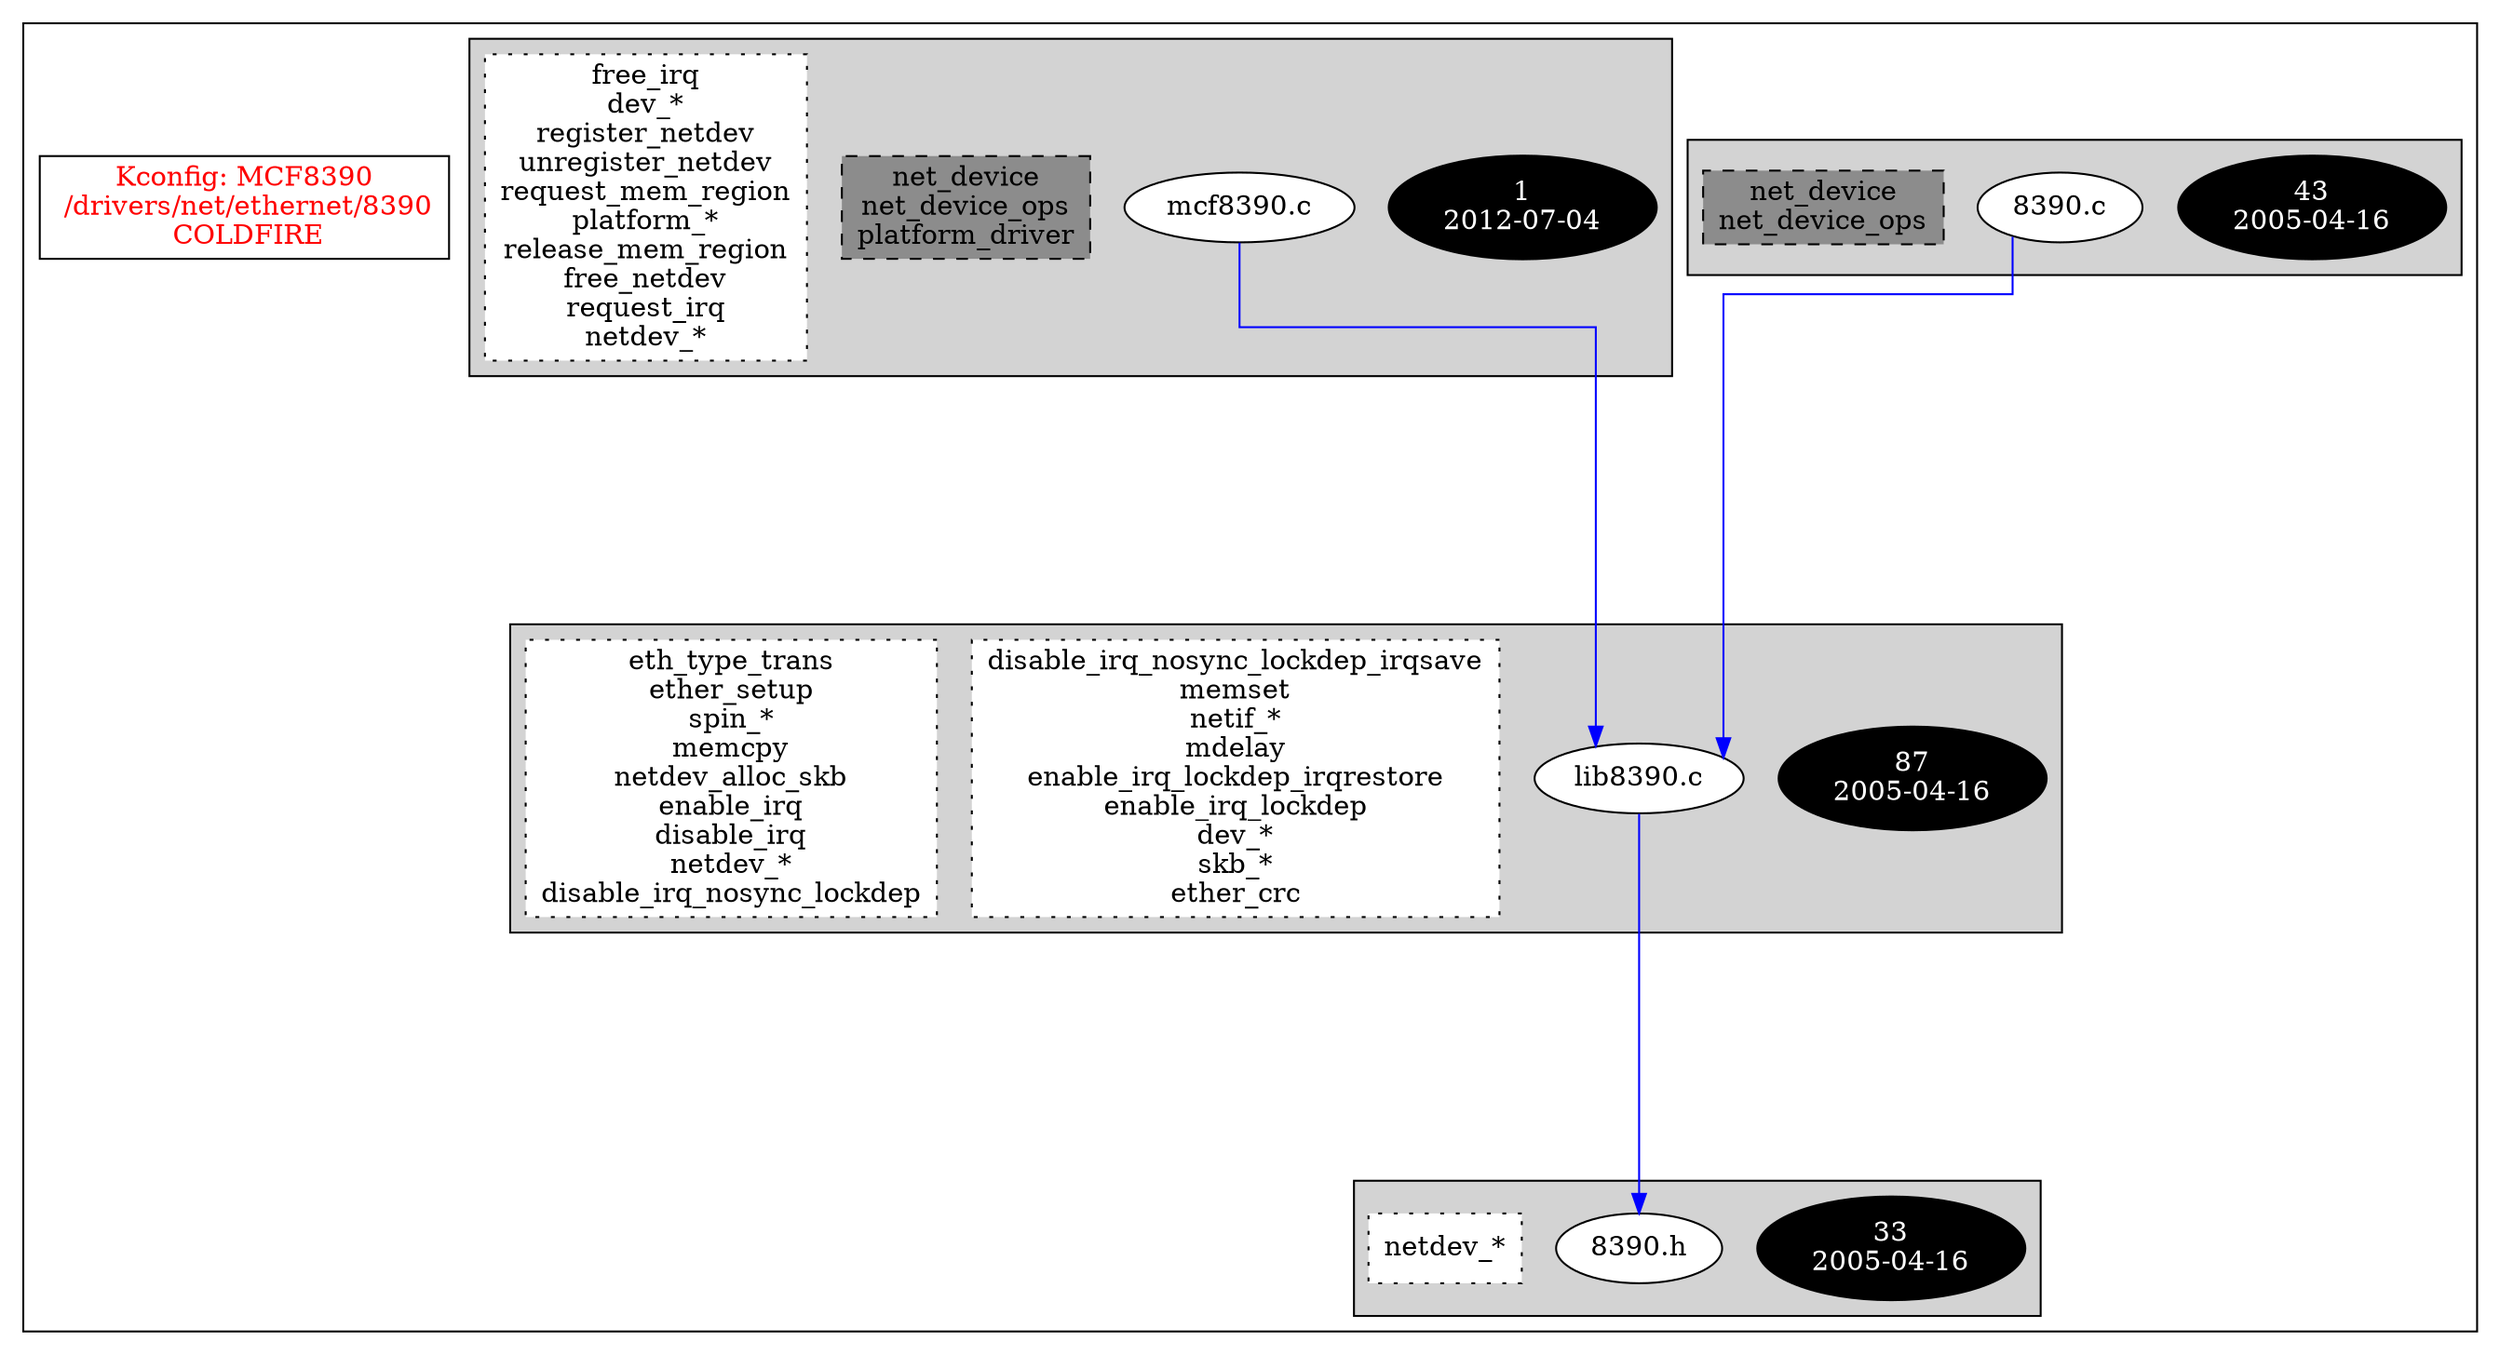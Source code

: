 digraph Driver {
	ranksep=2;
	splines=ortho;
	//Symbol: MCF8390
	subgraph "cluster_MCF8390"{
		subgraph "cluster_8390.h" {
			style=filled
			"commit_8390.h" [style=filled, fillcolor=black, fontcolor=white, label="33\n2005-04-16"];
			"8390.h" [style=filled, fillcolor=white, fontcolor=black, label="8390.h\n"];
			"funccall0-8390.h" [style="filled,dotted" shape=box, fillcolor=white, fontcolor=black, label="netdev_*\n"];
		}
		subgraph "cluster_8390.c" {
			style=filled
			"commit_8390.c" [style=filled, fillcolor=black, fontcolor=white, label="43\n2005-04-16"];
			"8390.c" [style=filled, fillcolor=white, fontcolor=black, label="8390.c\n"];
			"structs-8390.c" [style="filled,dashed" shape=box, fillcolor=grey55, fontcolor=black, label="net_device\nnet_device_ops\n"];
		}
		subgraph "cluster_lib8390.c" {
			style=filled
			"commit_lib8390.c" [style=filled, fillcolor=black, fontcolor=white, label="87\n2005-04-16"];
			"lib8390.c" [style=filled, fillcolor=white, fontcolor=black, label="lib8390.c\n"];
			"funccall2-lib8390.c" [style="filled,dotted" shape=box, fillcolor=white, fontcolor=black, label="disable_irq_nosync_lockdep_irqsave\nmemset\nnetif_*\nmdelay\nenable_irq_lockdep_irqrestore\nenable_irq_lockdep\ndev_*\nskb_*\nether_crc\n"];
			"funccall1-lib8390.c" [style="filled,dotted" shape=box, fillcolor=white, fontcolor=black, label="eth_type_trans\nether_setup\nspin_*\nmemcpy\nnetdev_alloc_skb\nenable_irq\ndisable_irq\nnetdev_*\ndisable_irq_nosync_lockdep\n"];
		}
		subgraph "cluster_mcf8390.c" {
			style=filled
			"commit_mcf8390.c" [style=filled, fillcolor=black, fontcolor=white, label="1\n2012-07-04"];
			"mcf8390.c" [style=filled, fillcolor=white, fontcolor=black, label="mcf8390.c\n"];
			"structs-mcf8390.c" [style="filled,dashed" shape=box, fillcolor=grey55, fontcolor=black, label="net_device\nnet_device_ops\nplatform_driver\n"];
			"funccall0-mcf8390.c" [style="filled,dotted" shape=box, fillcolor=white, fontcolor=black, label="free_irq\ndev_*\nregister_netdev\nunregister_netdev\nrequest_mem_region\nplatform_*\nrelease_mem_region\nfree_netdev\nrequest_irq\nnetdev_*\n"];
		}
		"K:MCF8390" [label="Kconfig: MCF8390\n /drivers/net/ethernet/8390\n  COLDFIRE ", shape=box, fontcolor=red];
	}
"8390.c" -> "lib8390.c"[color=blue];
"lib8390.c" -> "8390.h"[color=blue];
"mcf8390.c" -> "lib8390.c"[color=blue];
}
